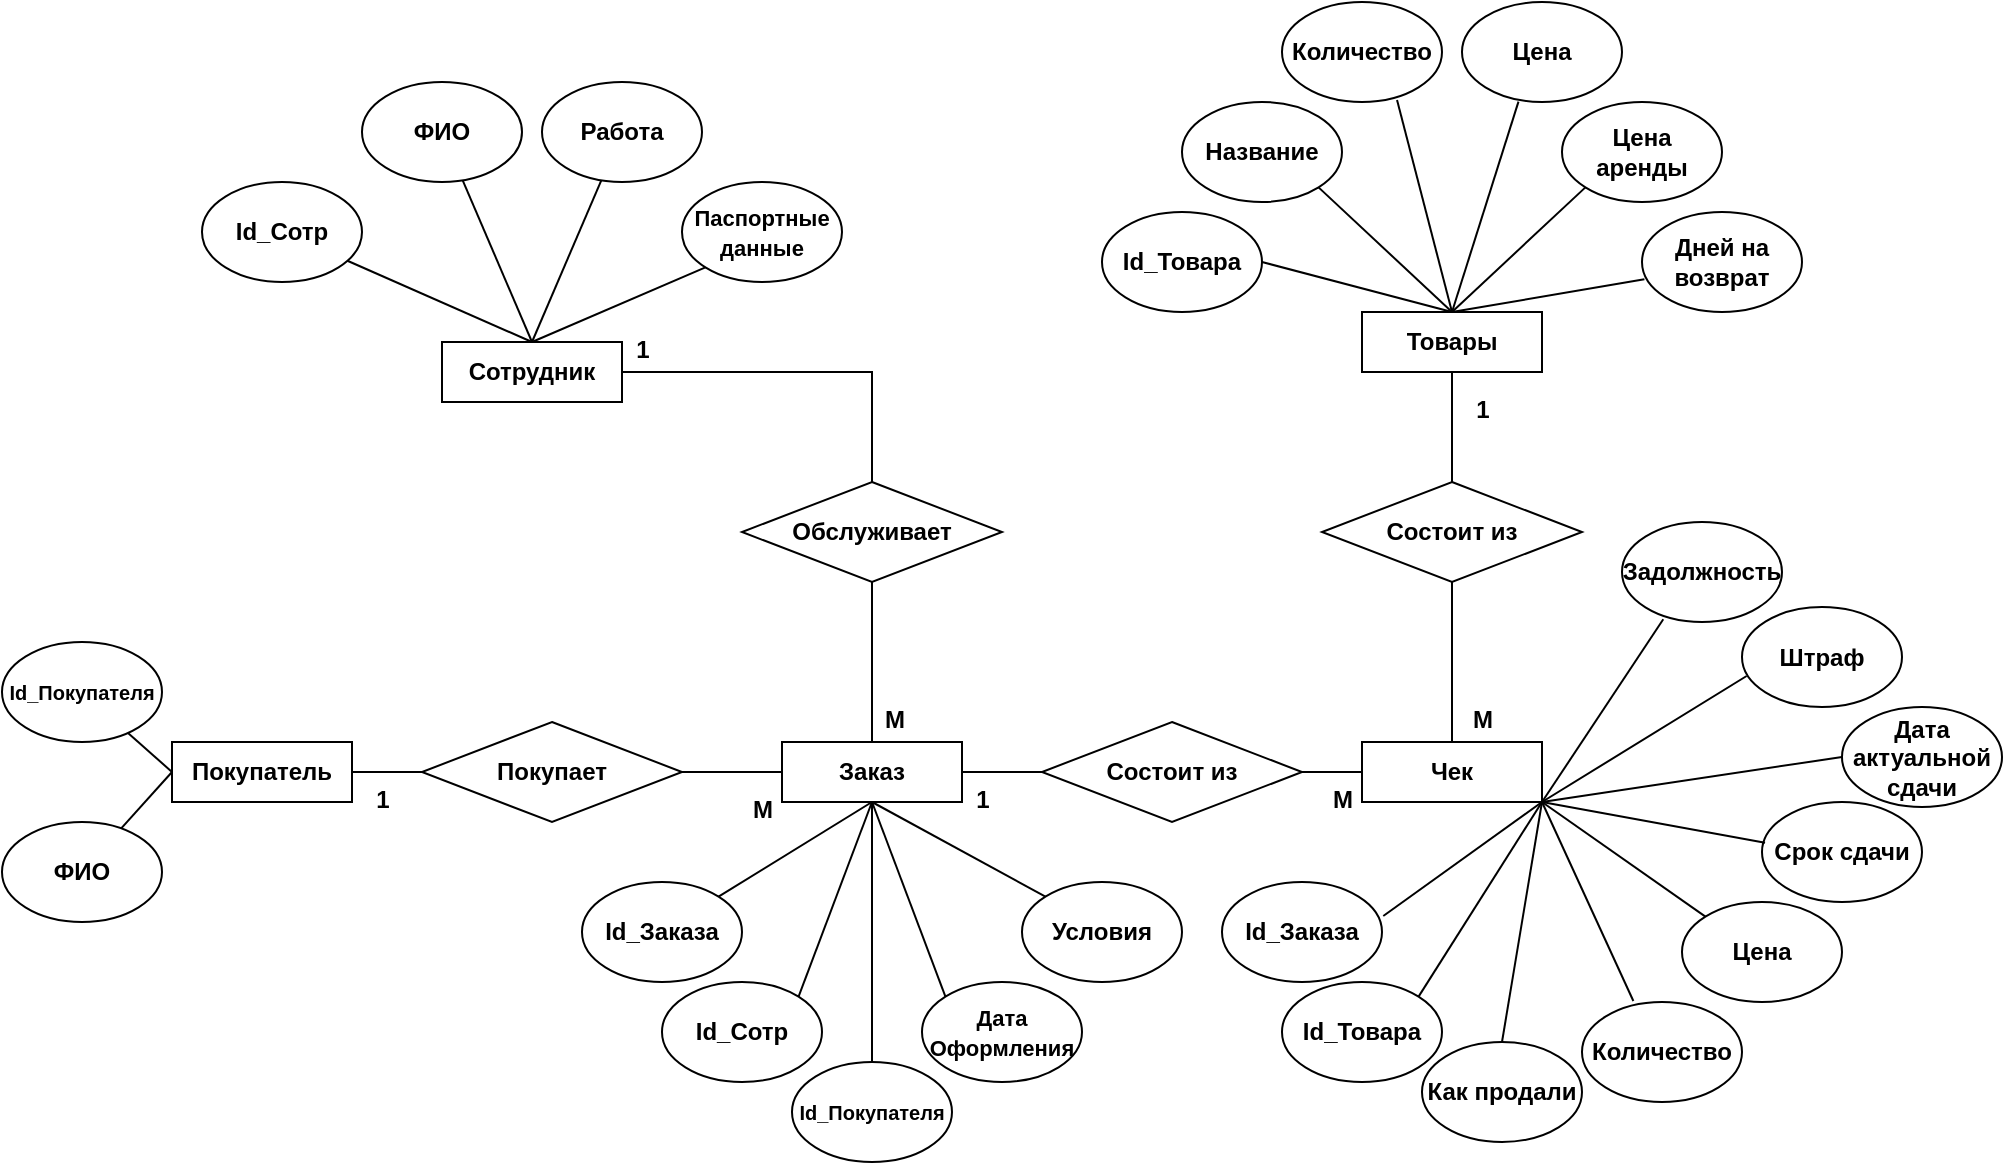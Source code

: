 <mxfile version="23.0.2" type="github">
  <diagram name="Page-1" id="O4dz9bmArI56KhyuDSom">
    <mxGraphModel dx="1434" dy="763" grid="1" gridSize="10" guides="1" tooltips="1" connect="1" arrows="1" fold="1" page="1" pageScale="1" pageWidth="850" pageHeight="1100" math="0" shadow="0">
      <root>
        <mxCell id="0" />
        <mxCell id="1" parent="0" />
        <mxCell id="rQKJxtvtCGt_3DYwWGcp-10" style="edgeStyle=orthogonalEdgeStyle;rounded=0;orthogonalLoop=1;jettySize=auto;html=1;entryX=0.5;entryY=0;entryDx=0;entryDy=0;endArrow=none;endFill=0;" parent="1" source="rQKJxtvtCGt_3DYwWGcp-1" target="rQKJxtvtCGt_3DYwWGcp-3" edge="1">
          <mxGeometry relative="1" as="geometry" />
        </mxCell>
        <mxCell id="rQKJxtvtCGt_3DYwWGcp-11" style="edgeStyle=orthogonalEdgeStyle;rounded=0;orthogonalLoop=1;jettySize=auto;html=1;entryX=0.5;entryY=0;entryDx=0;entryDy=0;endArrow=none;endFill=0;" parent="1" source="rQKJxtvtCGt_3DYwWGcp-3" target="rQKJxtvtCGt_3DYwWGcp-4" edge="1">
          <mxGeometry relative="1" as="geometry" />
        </mxCell>
        <mxCell id="rQKJxtvtCGt_3DYwWGcp-3" value="&lt;b&gt;Обслуживает&lt;/b&gt;" style="rhombus;whiteSpace=wrap;html=1;" parent="1" vertex="1">
          <mxGeometry x="520" y="290" width="130" height="50" as="geometry" />
        </mxCell>
        <mxCell id="rQKJxtvtCGt_3DYwWGcp-13" style="edgeStyle=orthogonalEdgeStyle;rounded=0;orthogonalLoop=1;jettySize=auto;html=1;entryX=0;entryY=0.5;entryDx=0;entryDy=0;endArrow=none;endFill=0;" parent="1" source="rQKJxtvtCGt_3DYwWGcp-7" target="rQKJxtvtCGt_3DYwWGcp-4" edge="1">
          <mxGeometry relative="1" as="geometry" />
        </mxCell>
        <mxCell id="rQKJxtvtCGt_3DYwWGcp-7" value="&lt;b&gt;Покупает&lt;/b&gt;" style="rhombus;whiteSpace=wrap;html=1;" parent="1" vertex="1">
          <mxGeometry x="360" y="410" width="130" height="50" as="geometry" />
        </mxCell>
        <mxCell id="rQKJxtvtCGt_3DYwWGcp-21" style="rounded=0;orthogonalLoop=1;jettySize=auto;html=1;entryX=0.5;entryY=0;entryDx=0;entryDy=0;endArrow=none;endFill=0;" parent="1" source="rQKJxtvtCGt_3DYwWGcp-20" target="rQKJxtvtCGt_3DYwWGcp-1" edge="1">
          <mxGeometry relative="1" as="geometry" />
        </mxCell>
        <mxCell id="rQKJxtvtCGt_3DYwWGcp-20" value="&lt;b&gt;Id_Сотр&lt;/b&gt;" style="ellipse;whiteSpace=wrap;html=1;" parent="1" vertex="1">
          <mxGeometry x="250" y="140" width="80" height="50" as="geometry" />
        </mxCell>
        <mxCell id="rQKJxtvtCGt_3DYwWGcp-23" style="rounded=0;orthogonalLoop=1;jettySize=auto;html=1;entryX=0.5;entryY=0;entryDx=0;entryDy=0;endArrow=none;endFill=0;" parent="1" source="rQKJxtvtCGt_3DYwWGcp-22" target="rQKJxtvtCGt_3DYwWGcp-1" edge="1">
          <mxGeometry relative="1" as="geometry" />
        </mxCell>
        <mxCell id="rQKJxtvtCGt_3DYwWGcp-22" value="&lt;b&gt;ФИО&lt;/b&gt;" style="ellipse;whiteSpace=wrap;html=1;" parent="1" vertex="1">
          <mxGeometry x="330" y="90" width="80" height="50" as="geometry" />
        </mxCell>
        <mxCell id="rQKJxtvtCGt_3DYwWGcp-25" style="rounded=0;orthogonalLoop=1;jettySize=auto;html=1;entryX=0.5;entryY=0;entryDx=0;entryDy=0;endArrow=none;endFill=0;" parent="1" source="rQKJxtvtCGt_3DYwWGcp-24" target="rQKJxtvtCGt_3DYwWGcp-1" edge="1">
          <mxGeometry relative="1" as="geometry" />
        </mxCell>
        <mxCell id="rQKJxtvtCGt_3DYwWGcp-24" value="&lt;b&gt;Работа&lt;/b&gt;" style="ellipse;whiteSpace=wrap;html=1;" parent="1" vertex="1">
          <mxGeometry x="420" y="90" width="80" height="50" as="geometry" />
        </mxCell>
        <mxCell id="rQKJxtvtCGt_3DYwWGcp-27" style="edgeStyle=orthogonalEdgeStyle;rounded=0;orthogonalLoop=1;jettySize=auto;html=1;entryX=0;entryY=0.5;entryDx=0;entryDy=0;endArrow=none;endFill=0;" parent="1" source="rQKJxtvtCGt_3DYwWGcp-26" target="rQKJxtvtCGt_3DYwWGcp-7" edge="1">
          <mxGeometry relative="1" as="geometry" />
        </mxCell>
        <mxCell id="rQKJxtvtCGt_3DYwWGcp-29" value="" style="group" parent="1" vertex="1" connectable="0">
          <mxGeometry x="235" y="390" width="90" height="60" as="geometry" />
        </mxCell>
        <mxCell id="rQKJxtvtCGt_3DYwWGcp-26" value="&lt;b&gt;Покупатель&lt;/b&gt;" style="rounded=0;whiteSpace=wrap;html=1;" parent="rQKJxtvtCGt_3DYwWGcp-29" vertex="1">
          <mxGeometry y="30" width="90" height="30" as="geometry" />
        </mxCell>
        <mxCell id="rQKJxtvtCGt_3DYwWGcp-32" value="" style="group" parent="1" vertex="1" connectable="0">
          <mxGeometry x="350" y="205" width="130" height="45" as="geometry" />
        </mxCell>
        <mxCell id="rQKJxtvtCGt_3DYwWGcp-1" value="&lt;b&gt;Сотрудник&lt;/b&gt;" style="rounded=0;whiteSpace=wrap;html=1;" parent="rQKJxtvtCGt_3DYwWGcp-32" vertex="1">
          <mxGeometry x="20" y="15" width="90" height="30" as="geometry" />
        </mxCell>
        <mxCell id="rQKJxtvtCGt_3DYwWGcp-15" value="&lt;font style=&quot;font-size: 12px;&quot;&gt;1&lt;/font&gt;" style="text;strokeColor=none;fillColor=none;html=1;fontSize=24;fontStyle=1;verticalAlign=middle;align=center;" parent="rQKJxtvtCGt_3DYwWGcp-32" vertex="1">
          <mxGeometry x="110" width="20" height="30" as="geometry" />
        </mxCell>
        <mxCell id="rQKJxtvtCGt_3DYwWGcp-33" value="" style="group" parent="1" vertex="1" connectable="0">
          <mxGeometry x="520" y="390" width="110" height="75" as="geometry" />
        </mxCell>
        <mxCell id="rQKJxtvtCGt_3DYwWGcp-4" value="&lt;b&gt;Заказ&lt;/b&gt;" style="rounded=0;whiteSpace=wrap;html=1;" parent="rQKJxtvtCGt_3DYwWGcp-33" vertex="1">
          <mxGeometry x="20" y="30" width="90" height="30" as="geometry" />
        </mxCell>
        <mxCell id="rQKJxtvtCGt_3DYwWGcp-16" value="&lt;span style=&quot;font-size: 12px;&quot;&gt;М&lt;/span&gt;" style="text;strokeColor=none;fillColor=none;html=1;fontSize=24;fontStyle=1;verticalAlign=middle;align=center;" parent="rQKJxtvtCGt_3DYwWGcp-33" vertex="1">
          <mxGeometry x="66" width="20" height="30" as="geometry" />
        </mxCell>
        <mxCell id="rQKJxtvtCGt_3DYwWGcp-19" value="&lt;font style=&quot;font-size: 12px;&quot;&gt;М&lt;/font&gt;" style="text;strokeColor=none;fillColor=none;html=1;fontSize=24;fontStyle=1;verticalAlign=middle;align=center;" parent="rQKJxtvtCGt_3DYwWGcp-33" vertex="1">
          <mxGeometry y="45" width="20" height="30" as="geometry" />
        </mxCell>
        <mxCell id="D4wwO6mZ5H6t1skt2xZH-3" style="rounded=0;orthogonalLoop=1;jettySize=auto;html=1;entryX=0;entryY=0.5;entryDx=0;entryDy=0;endArrow=none;endFill=0;" parent="1" source="rQKJxtvtCGt_3DYwWGcp-36" target="rQKJxtvtCGt_3DYwWGcp-26" edge="1">
          <mxGeometry relative="1" as="geometry" />
        </mxCell>
        <mxCell id="rQKJxtvtCGt_3DYwWGcp-36" value="&lt;b&gt;&lt;font style=&quot;font-size: 10px;&quot;&gt;Id_Покупателя&lt;/font&gt;&lt;/b&gt;" style="ellipse;whiteSpace=wrap;html=1;" parent="1" vertex="1">
          <mxGeometry x="150" y="370" width="80" height="50" as="geometry" />
        </mxCell>
        <mxCell id="46tNjWy_n5tuVJD50fyD-4" style="rounded=0;orthogonalLoop=1;jettySize=auto;html=1;entryX=0;entryY=0.5;entryDx=0;entryDy=0;endArrow=none;endFill=0;" parent="1" source="46tNjWy_n5tuVJD50fyD-3" target="rQKJxtvtCGt_3DYwWGcp-26" edge="1">
          <mxGeometry relative="1" as="geometry" />
        </mxCell>
        <mxCell id="46tNjWy_n5tuVJD50fyD-3" value="&lt;b&gt;ФИО&lt;/b&gt;" style="ellipse;whiteSpace=wrap;html=1;" parent="1" vertex="1">
          <mxGeometry x="150" y="460" width="80" height="50" as="geometry" />
        </mxCell>
        <mxCell id="D4wwO6mZ5H6t1skt2xZH-1" value="&lt;b style=&quot;font-size: 11px;&quot;&gt;Паспортные&lt;br&gt;данные&lt;br&gt;&lt;/b&gt;" style="ellipse;whiteSpace=wrap;html=1;" parent="1" vertex="1">
          <mxGeometry x="490" y="140" width="80" height="50" as="geometry" />
        </mxCell>
        <mxCell id="D4wwO6mZ5H6t1skt2xZH-2" style="rounded=0;orthogonalLoop=1;jettySize=auto;html=1;entryX=0;entryY=1;entryDx=0;entryDy=0;endArrow=none;endFill=0;exitX=0.5;exitY=0;exitDx=0;exitDy=0;" parent="1" source="rQKJxtvtCGt_3DYwWGcp-1" target="D4wwO6mZ5H6t1skt2xZH-1" edge="1">
          <mxGeometry relative="1" as="geometry" />
        </mxCell>
        <mxCell id="rQKJxtvtCGt_3DYwWGcp-28" value="&lt;font style=&quot;font-size: 12px;&quot;&gt;1&lt;/font&gt;" style="text;strokeColor=none;fillColor=none;html=1;fontSize=24;fontStyle=1;verticalAlign=middle;align=center;" parent="1" vertex="1">
          <mxGeometry x="330" y="430" width="20" height="30" as="geometry" />
        </mxCell>
        <mxCell id="D4wwO6mZ5H6t1skt2xZH-4" value="&lt;b&gt;Id_Сотр&lt;/b&gt;" style="ellipse;whiteSpace=wrap;html=1;" parent="1" vertex="1">
          <mxGeometry x="480" y="540" width="80" height="50" as="geometry" />
        </mxCell>
        <mxCell id="D4wwO6mZ5H6t1skt2xZH-5" value="&lt;b&gt;Id_Заказа&lt;/b&gt;" style="ellipse;whiteSpace=wrap;html=1;" parent="1" vertex="1">
          <mxGeometry x="440" y="490" width="80" height="50" as="geometry" />
        </mxCell>
        <mxCell id="D4wwO6mZ5H6t1skt2xZH-6" value="&lt;b&gt;&lt;font style=&quot;font-size: 10px;&quot;&gt;Id_Покупателя&lt;/font&gt;&lt;/b&gt;" style="ellipse;whiteSpace=wrap;html=1;" parent="1" vertex="1">
          <mxGeometry x="545" y="580" width="80" height="50" as="geometry" />
        </mxCell>
        <mxCell id="D4wwO6mZ5H6t1skt2xZH-7" value="&lt;b&gt;&lt;font style=&quot;font-size: 11px;&quot;&gt;Дата Оформления&lt;/font&gt;&lt;/b&gt;" style="ellipse;whiteSpace=wrap;html=1;" parent="1" vertex="1">
          <mxGeometry x="610" y="540" width="80" height="50" as="geometry" />
        </mxCell>
        <mxCell id="D4wwO6mZ5H6t1skt2xZH-8" value="&lt;b&gt;Условия&lt;/b&gt;" style="ellipse;whiteSpace=wrap;html=1;" parent="1" vertex="1">
          <mxGeometry x="660" y="490" width="80" height="50" as="geometry" />
        </mxCell>
        <mxCell id="D4wwO6mZ5H6t1skt2xZH-9" style="rounded=0;orthogonalLoop=1;jettySize=auto;html=1;entryX=1;entryY=0;entryDx=0;entryDy=0;endArrow=none;endFill=0;exitX=0.5;exitY=1;exitDx=0;exitDy=0;" parent="1" source="rQKJxtvtCGt_3DYwWGcp-4" target="D4wwO6mZ5H6t1skt2xZH-5" edge="1">
          <mxGeometry relative="1" as="geometry" />
        </mxCell>
        <mxCell id="D4wwO6mZ5H6t1skt2xZH-10" style="rounded=0;orthogonalLoop=1;jettySize=auto;html=1;entryX=1;entryY=0;entryDx=0;entryDy=0;endArrow=none;endFill=0;exitX=0.5;exitY=1;exitDx=0;exitDy=0;" parent="1" source="rQKJxtvtCGt_3DYwWGcp-4" target="D4wwO6mZ5H6t1skt2xZH-4" edge="1">
          <mxGeometry relative="1" as="geometry" />
        </mxCell>
        <mxCell id="D4wwO6mZ5H6t1skt2xZH-11" style="rounded=0;orthogonalLoop=1;jettySize=auto;html=1;entryX=0.5;entryY=0;entryDx=0;entryDy=0;endArrow=none;endFill=0;" parent="1" source="rQKJxtvtCGt_3DYwWGcp-4" target="D4wwO6mZ5H6t1skt2xZH-6" edge="1">
          <mxGeometry relative="1" as="geometry" />
        </mxCell>
        <mxCell id="D4wwO6mZ5H6t1skt2xZH-12" style="rounded=0;orthogonalLoop=1;jettySize=auto;html=1;entryX=0;entryY=0;entryDx=0;entryDy=0;endArrow=none;endFill=0;exitX=0.5;exitY=1;exitDx=0;exitDy=0;" parent="1" source="rQKJxtvtCGt_3DYwWGcp-4" target="D4wwO6mZ5H6t1skt2xZH-7" edge="1">
          <mxGeometry relative="1" as="geometry" />
        </mxCell>
        <mxCell id="D4wwO6mZ5H6t1skt2xZH-13" style="rounded=0;orthogonalLoop=1;jettySize=auto;html=1;entryX=0;entryY=0;entryDx=0;entryDy=0;endArrow=none;endFill=0;exitX=0.5;exitY=1;exitDx=0;exitDy=0;" parent="1" source="rQKJxtvtCGt_3DYwWGcp-4" target="D4wwO6mZ5H6t1skt2xZH-8" edge="1">
          <mxGeometry relative="1" as="geometry" />
        </mxCell>
        <mxCell id="D4wwO6mZ5H6t1skt2xZH-18" style="edgeStyle=orthogonalEdgeStyle;rounded=0;orthogonalLoop=1;jettySize=auto;html=1;entryX=1;entryY=0.5;entryDx=0;entryDy=0;endArrow=none;endFill=0;" parent="1" source="D4wwO6mZ5H6t1skt2xZH-15" target="D4wwO6mZ5H6t1skt2xZH-16" edge="1">
          <mxGeometry relative="1" as="geometry" />
        </mxCell>
        <mxCell id="D4wwO6mZ5H6t1skt2xZH-15" value="&lt;b&gt;Чек&lt;/b&gt;" style="rounded=0;whiteSpace=wrap;html=1;" parent="1" vertex="1">
          <mxGeometry x="830" y="420" width="90" height="30" as="geometry" />
        </mxCell>
        <mxCell id="D4wwO6mZ5H6t1skt2xZH-19" style="edgeStyle=orthogonalEdgeStyle;rounded=0;orthogonalLoop=1;jettySize=auto;html=1;entryX=1;entryY=0.5;entryDx=0;entryDy=0;endArrow=none;endFill=0;" parent="1" source="D4wwO6mZ5H6t1skt2xZH-16" target="rQKJxtvtCGt_3DYwWGcp-4" edge="1">
          <mxGeometry relative="1" as="geometry" />
        </mxCell>
        <mxCell id="D4wwO6mZ5H6t1skt2xZH-16" value="&lt;b&gt;Состоит из&lt;/b&gt;" style="rhombus;whiteSpace=wrap;html=1;" parent="1" vertex="1">
          <mxGeometry x="670" y="410" width="130" height="50" as="geometry" />
        </mxCell>
        <mxCell id="D4wwO6mZ5H6t1skt2xZH-20" style="edgeStyle=orthogonalEdgeStyle;rounded=0;orthogonalLoop=1;jettySize=auto;html=1;entryX=0.5;entryY=0;entryDx=0;entryDy=0;endArrow=none;endFill=0;" parent="1" source="D4wwO6mZ5H6t1skt2xZH-17" target="D4wwO6mZ5H6t1skt2xZH-15" edge="1">
          <mxGeometry relative="1" as="geometry" />
        </mxCell>
        <mxCell id="D4wwO6mZ5H6t1skt2xZH-17" value="&lt;b&gt;Состоит из&lt;/b&gt;" style="rhombus;whiteSpace=wrap;html=1;" parent="1" vertex="1">
          <mxGeometry x="810" y="290" width="130" height="50" as="geometry" />
        </mxCell>
        <mxCell id="D4wwO6mZ5H6t1skt2xZH-21" value="&lt;b&gt;Id_Заказа&lt;/b&gt;" style="ellipse;whiteSpace=wrap;html=1;" parent="1" vertex="1">
          <mxGeometry x="760" y="490" width="80" height="50" as="geometry" />
        </mxCell>
        <mxCell id="D4wwO6mZ5H6t1skt2xZH-22" value="&lt;b&gt;Id_Товара&lt;/b&gt;" style="ellipse;whiteSpace=wrap;html=1;" parent="1" vertex="1">
          <mxGeometry x="790" y="540" width="80" height="50" as="geometry" />
        </mxCell>
        <mxCell id="D4wwO6mZ5H6t1skt2xZH-23" value="&lt;b&gt;Как продали&lt;/b&gt;" style="ellipse;whiteSpace=wrap;html=1;" parent="1" vertex="1">
          <mxGeometry x="860" y="570" width="80" height="50" as="geometry" />
        </mxCell>
        <mxCell id="D4wwO6mZ5H6t1skt2xZH-24" value="&lt;b&gt;Количество&lt;/b&gt;" style="ellipse;whiteSpace=wrap;html=1;" parent="1" vertex="1">
          <mxGeometry x="940" y="550" width="80" height="50" as="geometry" />
        </mxCell>
        <mxCell id="D4wwO6mZ5H6t1skt2xZH-25" value="&lt;b&gt;Цена&lt;/b&gt;" style="ellipse;whiteSpace=wrap;html=1;" parent="1" vertex="1">
          <mxGeometry x="990" y="500" width="80" height="50" as="geometry" />
        </mxCell>
        <mxCell id="D4wwO6mZ5H6t1skt2xZH-26" value="&lt;b&gt;Срок сдачи&lt;/b&gt;" style="ellipse;whiteSpace=wrap;html=1;" parent="1" vertex="1">
          <mxGeometry x="1030" y="450" width="80" height="50" as="geometry" />
        </mxCell>
        <mxCell id="D4wwO6mZ5H6t1skt2xZH-27" value="&lt;b&gt;Дата актуальной сдачи&lt;/b&gt;" style="ellipse;whiteSpace=wrap;html=1;" parent="1" vertex="1">
          <mxGeometry x="1070" y="402.5" width="80" height="50" as="geometry" />
        </mxCell>
        <mxCell id="D4wwO6mZ5H6t1skt2xZH-28" value="&lt;b&gt;Штраф&lt;/b&gt;" style="ellipse;whiteSpace=wrap;html=1;" parent="1" vertex="1">
          <mxGeometry x="1020" y="352.5" width="80" height="50" as="geometry" />
        </mxCell>
        <mxCell id="D4wwO6mZ5H6t1skt2xZH-29" value="&lt;b&gt;Задолжность&lt;/b&gt;" style="ellipse;whiteSpace=wrap;html=1;" parent="1" vertex="1">
          <mxGeometry x="960" y="310" width="80" height="50" as="geometry" />
        </mxCell>
        <mxCell id="D4wwO6mZ5H6t1skt2xZH-30" style="rounded=0;orthogonalLoop=1;jettySize=auto;html=1;exitX=1;exitY=1;exitDx=0;exitDy=0;entryX=1.008;entryY=0.34;entryDx=0;entryDy=0;entryPerimeter=0;endArrow=none;endFill=0;" parent="1" source="D4wwO6mZ5H6t1skt2xZH-15" target="D4wwO6mZ5H6t1skt2xZH-21" edge="1">
          <mxGeometry relative="1" as="geometry" />
        </mxCell>
        <mxCell id="D4wwO6mZ5H6t1skt2xZH-31" style="rounded=0;orthogonalLoop=1;jettySize=auto;html=1;exitX=1;exitY=1;exitDx=0;exitDy=0;entryX=1;entryY=0;entryDx=0;entryDy=0;endArrow=none;endFill=0;" parent="1" source="D4wwO6mZ5H6t1skt2xZH-15" target="D4wwO6mZ5H6t1skt2xZH-22" edge="1">
          <mxGeometry relative="1" as="geometry">
            <mxPoint x="930" y="460" as="sourcePoint" />
            <mxPoint x="851" y="517" as="targetPoint" />
          </mxGeometry>
        </mxCell>
        <mxCell id="D4wwO6mZ5H6t1skt2xZH-32" style="rounded=0;orthogonalLoop=1;jettySize=auto;html=1;entryX=0.5;entryY=0;entryDx=0;entryDy=0;endArrow=none;endFill=0;" parent="1" target="D4wwO6mZ5H6t1skt2xZH-23" edge="1">
          <mxGeometry relative="1" as="geometry">
            <mxPoint x="920" y="450" as="sourcePoint" />
            <mxPoint x="861" y="527" as="targetPoint" />
          </mxGeometry>
        </mxCell>
        <mxCell id="D4wwO6mZ5H6t1skt2xZH-33" style="rounded=0;orthogonalLoop=1;jettySize=auto;html=1;exitX=1;exitY=1;exitDx=0;exitDy=0;entryX=0.321;entryY=-0.01;entryDx=0;entryDy=0;entryPerimeter=0;endArrow=none;endFill=0;" parent="1" source="D4wwO6mZ5H6t1skt2xZH-15" target="D4wwO6mZ5H6t1skt2xZH-24" edge="1">
          <mxGeometry relative="1" as="geometry">
            <mxPoint x="950" y="480" as="sourcePoint" />
            <mxPoint x="871" y="537" as="targetPoint" />
          </mxGeometry>
        </mxCell>
        <mxCell id="D4wwO6mZ5H6t1skt2xZH-34" style="rounded=0;orthogonalLoop=1;jettySize=auto;html=1;exitX=1;exitY=1;exitDx=0;exitDy=0;entryX=0;entryY=0;entryDx=0;entryDy=0;endArrow=none;endFill=0;" parent="1" source="D4wwO6mZ5H6t1skt2xZH-15" target="D4wwO6mZ5H6t1skt2xZH-25" edge="1">
          <mxGeometry relative="1" as="geometry">
            <mxPoint x="960" y="490" as="sourcePoint" />
            <mxPoint x="881" y="547" as="targetPoint" />
          </mxGeometry>
        </mxCell>
        <mxCell id="D4wwO6mZ5H6t1skt2xZH-35" style="rounded=0;orthogonalLoop=1;jettySize=auto;html=1;exitX=1;exitY=1;exitDx=0;exitDy=0;entryX=0.019;entryY=0.407;entryDx=0;entryDy=0;entryPerimeter=0;endArrow=none;endFill=0;" parent="1" source="D4wwO6mZ5H6t1skt2xZH-15" target="D4wwO6mZ5H6t1skt2xZH-26" edge="1">
          <mxGeometry relative="1" as="geometry">
            <mxPoint x="970" y="500" as="sourcePoint" />
            <mxPoint x="891" y="557" as="targetPoint" />
          </mxGeometry>
        </mxCell>
        <mxCell id="D4wwO6mZ5H6t1skt2xZH-36" style="rounded=0;orthogonalLoop=1;jettySize=auto;html=1;entryX=0;entryY=0.5;entryDx=0;entryDy=0;endArrow=none;endFill=0;" parent="1" target="D4wwO6mZ5H6t1skt2xZH-27" edge="1">
          <mxGeometry relative="1" as="geometry">
            <mxPoint x="920" y="450" as="sourcePoint" />
            <mxPoint x="901" y="567" as="targetPoint" />
          </mxGeometry>
        </mxCell>
        <mxCell id="D4wwO6mZ5H6t1skt2xZH-37" style="rounded=0;orthogonalLoop=1;jettySize=auto;html=1;exitX=1;exitY=1;exitDx=0;exitDy=0;entryX=0.029;entryY=0.69;entryDx=0;entryDy=0;entryPerimeter=0;endArrow=none;endFill=0;" parent="1" source="D4wwO6mZ5H6t1skt2xZH-15" target="D4wwO6mZ5H6t1skt2xZH-28" edge="1">
          <mxGeometry relative="1" as="geometry">
            <mxPoint x="990" y="520" as="sourcePoint" />
            <mxPoint x="911" y="577" as="targetPoint" />
          </mxGeometry>
        </mxCell>
        <mxCell id="D4wwO6mZ5H6t1skt2xZH-38" style="rounded=0;orthogonalLoop=1;jettySize=auto;html=1;entryX=0.258;entryY=0.973;entryDx=0;entryDy=0;entryPerimeter=0;endArrow=none;endFill=0;" parent="1" target="D4wwO6mZ5H6t1skt2xZH-29" edge="1">
          <mxGeometry relative="1" as="geometry">
            <mxPoint x="920" y="450" as="sourcePoint" />
            <mxPoint x="921" y="587" as="targetPoint" />
          </mxGeometry>
        </mxCell>
        <mxCell id="D4wwO6mZ5H6t1skt2xZH-40" style="edgeStyle=orthogonalEdgeStyle;rounded=0;orthogonalLoop=1;jettySize=auto;html=1;entryX=0.5;entryY=0;entryDx=0;entryDy=0;endArrow=none;endFill=0;" parent="1" source="D4wwO6mZ5H6t1skt2xZH-39" target="D4wwO6mZ5H6t1skt2xZH-17" edge="1">
          <mxGeometry relative="1" as="geometry" />
        </mxCell>
        <mxCell id="D4wwO6mZ5H6t1skt2xZH-47" style="rounded=0;orthogonalLoop=1;jettySize=auto;html=1;entryX=1;entryY=0.5;entryDx=0;entryDy=0;exitX=0.5;exitY=0;exitDx=0;exitDy=0;endArrow=none;endFill=0;" parent="1" source="D4wwO6mZ5H6t1skt2xZH-39" target="D4wwO6mZ5H6t1skt2xZH-42" edge="1">
          <mxGeometry relative="1" as="geometry" />
        </mxCell>
        <mxCell id="D4wwO6mZ5H6t1skt2xZH-39" value="&lt;b&gt;Товары&lt;/b&gt;" style="rounded=0;whiteSpace=wrap;html=1;" parent="1" vertex="1">
          <mxGeometry x="830" y="205" width="90" height="30" as="geometry" />
        </mxCell>
        <mxCell id="D4wwO6mZ5H6t1skt2xZH-41" value="&lt;b&gt;Название&lt;/b&gt;" style="ellipse;whiteSpace=wrap;html=1;" parent="1" vertex="1">
          <mxGeometry x="740" y="100" width="80" height="50" as="geometry" />
        </mxCell>
        <mxCell id="D4wwO6mZ5H6t1skt2xZH-42" value="&lt;b&gt;Id_Товара&lt;/b&gt;" style="ellipse;whiteSpace=wrap;html=1;" parent="1" vertex="1">
          <mxGeometry x="700" y="155" width="80" height="50" as="geometry" />
        </mxCell>
        <mxCell id="D4wwO6mZ5H6t1skt2xZH-43" value="&lt;b&gt;Количество&lt;/b&gt;" style="ellipse;whiteSpace=wrap;html=1;" parent="1" vertex="1">
          <mxGeometry x="790" y="50" width="80" height="50" as="geometry" />
        </mxCell>
        <mxCell id="D4wwO6mZ5H6t1skt2xZH-44" value="&lt;b&gt;Цена&lt;/b&gt;" style="ellipse;whiteSpace=wrap;html=1;" parent="1" vertex="1">
          <mxGeometry x="880" y="50" width="80" height="50" as="geometry" />
        </mxCell>
        <mxCell id="D4wwO6mZ5H6t1skt2xZH-45" value="&lt;b&gt;Цена аренды&lt;/b&gt;" style="ellipse;whiteSpace=wrap;html=1;" parent="1" vertex="1">
          <mxGeometry x="930" y="100" width="80" height="50" as="geometry" />
        </mxCell>
        <mxCell id="D4wwO6mZ5H6t1skt2xZH-46" value="&lt;b&gt;Дней на возврат&lt;/b&gt;" style="ellipse;whiteSpace=wrap;html=1;" parent="1" vertex="1">
          <mxGeometry x="970" y="155" width="80" height="50" as="geometry" />
        </mxCell>
        <mxCell id="D4wwO6mZ5H6t1skt2xZH-48" style="rounded=0;orthogonalLoop=1;jettySize=auto;html=1;entryX=1;entryY=1;entryDx=0;entryDy=0;exitX=0.5;exitY=0;exitDx=0;exitDy=0;endArrow=none;endFill=0;" parent="1" source="D4wwO6mZ5H6t1skt2xZH-39" target="D4wwO6mZ5H6t1skt2xZH-41" edge="1">
          <mxGeometry relative="1" as="geometry">
            <mxPoint x="885" y="215" as="sourcePoint" />
            <mxPoint x="790" y="190" as="targetPoint" />
          </mxGeometry>
        </mxCell>
        <mxCell id="D4wwO6mZ5H6t1skt2xZH-49" style="rounded=0;orthogonalLoop=1;jettySize=auto;html=1;entryX=0.719;entryY=0.981;entryDx=0;entryDy=0;exitX=0.5;exitY=0;exitDx=0;exitDy=0;endArrow=none;endFill=0;entryPerimeter=0;" parent="1" source="D4wwO6mZ5H6t1skt2xZH-39" target="D4wwO6mZ5H6t1skt2xZH-43" edge="1">
          <mxGeometry relative="1" as="geometry">
            <mxPoint x="895" y="225" as="sourcePoint" />
            <mxPoint x="800" y="200" as="targetPoint" />
          </mxGeometry>
        </mxCell>
        <mxCell id="D4wwO6mZ5H6t1skt2xZH-50" style="rounded=0;orthogonalLoop=1;jettySize=auto;html=1;entryX=0.353;entryY=0.996;entryDx=0;entryDy=0;exitX=0.5;exitY=0;exitDx=0;exitDy=0;endArrow=none;endFill=0;entryPerimeter=0;" parent="1" source="D4wwO6mZ5H6t1skt2xZH-39" target="D4wwO6mZ5H6t1skt2xZH-44" edge="1">
          <mxGeometry relative="1" as="geometry">
            <mxPoint x="885" y="215" as="sourcePoint" />
            <mxPoint x="858" y="109" as="targetPoint" />
          </mxGeometry>
        </mxCell>
        <mxCell id="D4wwO6mZ5H6t1skt2xZH-51" style="rounded=0;orthogonalLoop=1;jettySize=auto;html=1;entryX=0;entryY=1;entryDx=0;entryDy=0;exitX=0.5;exitY=0;exitDx=0;exitDy=0;endArrow=none;endFill=0;" parent="1" source="D4wwO6mZ5H6t1skt2xZH-39" target="D4wwO6mZ5H6t1skt2xZH-45" edge="1">
          <mxGeometry relative="1" as="geometry">
            <mxPoint x="885" y="215" as="sourcePoint" />
            <mxPoint x="918" y="110" as="targetPoint" />
          </mxGeometry>
        </mxCell>
        <mxCell id="D4wwO6mZ5H6t1skt2xZH-52" style="rounded=0;orthogonalLoop=1;jettySize=auto;html=1;entryX=0.015;entryY=0.673;entryDx=0;entryDy=0;exitX=0.5;exitY=0;exitDx=0;exitDy=0;endArrow=none;endFill=0;entryPerimeter=0;" parent="1" source="D4wwO6mZ5H6t1skt2xZH-39" target="D4wwO6mZ5H6t1skt2xZH-46" edge="1">
          <mxGeometry relative="1" as="geometry">
            <mxPoint x="895" y="225" as="sourcePoint" />
            <mxPoint x="928" y="120" as="targetPoint" />
          </mxGeometry>
        </mxCell>
        <mxCell id="D4wwO6mZ5H6t1skt2xZH-53" value="&lt;font style=&quot;font-size: 12px;&quot;&gt;1&lt;/font&gt;" style="text;strokeColor=none;fillColor=none;html=1;fontSize=24;fontStyle=1;verticalAlign=middle;align=center;" parent="1" vertex="1">
          <mxGeometry x="880" y="235" width="20" height="30" as="geometry" />
        </mxCell>
        <mxCell id="D4wwO6mZ5H6t1skt2xZH-54" value="&lt;font style=&quot;font-size: 12px;&quot;&gt;М&lt;/font&gt;" style="text;strokeColor=none;fillColor=none;html=1;fontSize=24;fontStyle=1;verticalAlign=middle;align=center;" parent="1" vertex="1">
          <mxGeometry x="880" y="390" width="20" height="30" as="geometry" />
        </mxCell>
        <mxCell id="D4wwO6mZ5H6t1skt2xZH-55" value="&lt;font style=&quot;font-size: 12px;&quot;&gt;1&lt;/font&gt;" style="text;strokeColor=none;fillColor=none;html=1;fontSize=24;fontStyle=1;verticalAlign=middle;align=center;" parent="1" vertex="1">
          <mxGeometry x="630" y="430" width="20" height="30" as="geometry" />
        </mxCell>
        <mxCell id="D4wwO6mZ5H6t1skt2xZH-56" value="&lt;font style=&quot;font-size: 12px;&quot;&gt;М&lt;/font&gt;" style="text;strokeColor=none;fillColor=none;html=1;fontSize=24;fontStyle=1;verticalAlign=middle;align=center;" parent="1" vertex="1">
          <mxGeometry x="810" y="430" width="20" height="30" as="geometry" />
        </mxCell>
      </root>
    </mxGraphModel>
  </diagram>
</mxfile>
